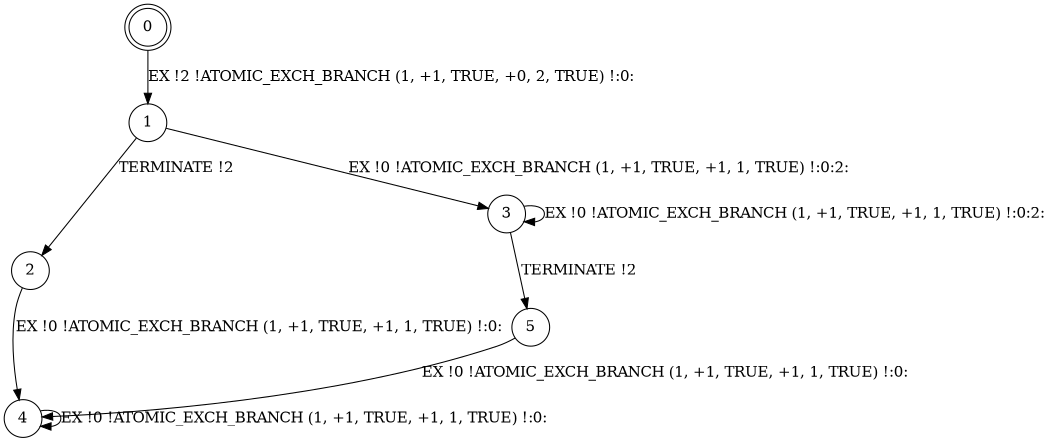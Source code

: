 digraph BCG {
size = "7, 10.5";
center = TRUE;
node [shape = circle];
0 [peripheries = 2];
0 -> 1 [label = "EX !2 !ATOMIC_EXCH_BRANCH (1, +1, TRUE, +0, 2, TRUE) !:0:"];
1 -> 2 [label = "TERMINATE !2"];
1 -> 3 [label = "EX !0 !ATOMIC_EXCH_BRANCH (1, +1, TRUE, +1, 1, TRUE) !:0:2:"];
2 -> 4 [label = "EX !0 !ATOMIC_EXCH_BRANCH (1, +1, TRUE, +1, 1, TRUE) !:0:"];
3 -> 5 [label = "TERMINATE !2"];
3 -> 3 [label = "EX !0 !ATOMIC_EXCH_BRANCH (1, +1, TRUE, +1, 1, TRUE) !:0:2:"];
4 -> 4 [label = "EX !0 !ATOMIC_EXCH_BRANCH (1, +1, TRUE, +1, 1, TRUE) !:0:"];
5 -> 4 [label = "EX !0 !ATOMIC_EXCH_BRANCH (1, +1, TRUE, +1, 1, TRUE) !:0:"];
}
